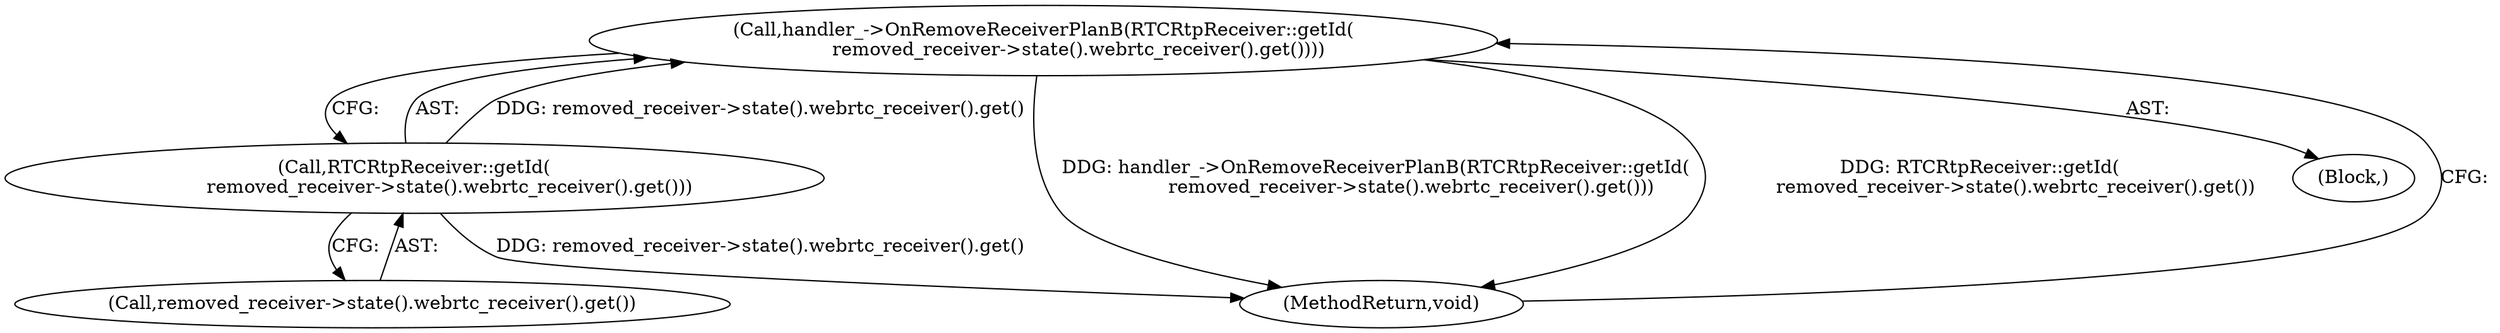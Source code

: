 digraph "0_Chrome_3514a77e7fa2e5b8bfe5d98af22964bbd69d680f@API" {
"1000149" [label="(Call,handler_->OnRemoveReceiverPlanB(RTCRtpReceiver::getId(\n            removed_receiver->state().webrtc_receiver().get())))"];
"1000150" [label="(Call,RTCRtpReceiver::getId(\n            removed_receiver->state().webrtc_receiver().get()))"];
"1000149" [label="(Call,handler_->OnRemoveReceiverPlanB(RTCRtpReceiver::getId(\n            removed_receiver->state().webrtc_receiver().get())))"];
"1000150" [label="(Call,RTCRtpReceiver::getId(\n            removed_receiver->state().webrtc_receiver().get()))"];
"1000151" [label="(Call,removed_receiver->state().webrtc_receiver().get())"];
"1000152" [label="(MethodReturn,void)"];
"1000148" [label="(Block,)"];
"1000149" -> "1000148"  [label="AST: "];
"1000149" -> "1000150"  [label="CFG: "];
"1000150" -> "1000149"  [label="AST: "];
"1000152" -> "1000149"  [label="CFG: "];
"1000149" -> "1000152"  [label="DDG: handler_->OnRemoveReceiverPlanB(RTCRtpReceiver::getId(\n            removed_receiver->state().webrtc_receiver().get()))"];
"1000149" -> "1000152"  [label="DDG: RTCRtpReceiver::getId(\n            removed_receiver->state().webrtc_receiver().get())"];
"1000150" -> "1000149"  [label="DDG: removed_receiver->state().webrtc_receiver().get()"];
"1000150" -> "1000151"  [label="CFG: "];
"1000151" -> "1000150"  [label="AST: "];
"1000150" -> "1000152"  [label="DDG: removed_receiver->state().webrtc_receiver().get()"];
}
